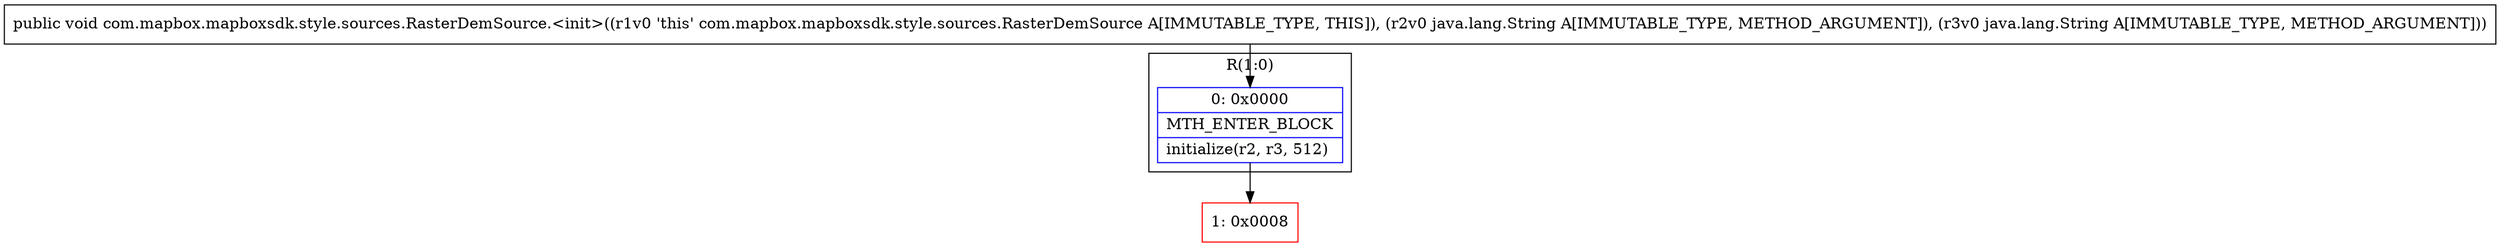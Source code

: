 digraph "CFG forcom.mapbox.mapboxsdk.style.sources.RasterDemSource.\<init\>(Ljava\/lang\/String;Ljava\/lang\/String;)V" {
subgraph cluster_Region_1577421005 {
label = "R(1:0)";
node [shape=record,color=blue];
Node_0 [shape=record,label="{0\:\ 0x0000|MTH_ENTER_BLOCK\l|initialize(r2, r3, 512)\l}"];
}
Node_1 [shape=record,color=red,label="{1\:\ 0x0008}"];
MethodNode[shape=record,label="{public void com.mapbox.mapboxsdk.style.sources.RasterDemSource.\<init\>((r1v0 'this' com.mapbox.mapboxsdk.style.sources.RasterDemSource A[IMMUTABLE_TYPE, THIS]), (r2v0 java.lang.String A[IMMUTABLE_TYPE, METHOD_ARGUMENT]), (r3v0 java.lang.String A[IMMUTABLE_TYPE, METHOD_ARGUMENT])) }"];
MethodNode -> Node_0;
Node_0 -> Node_1;
}

